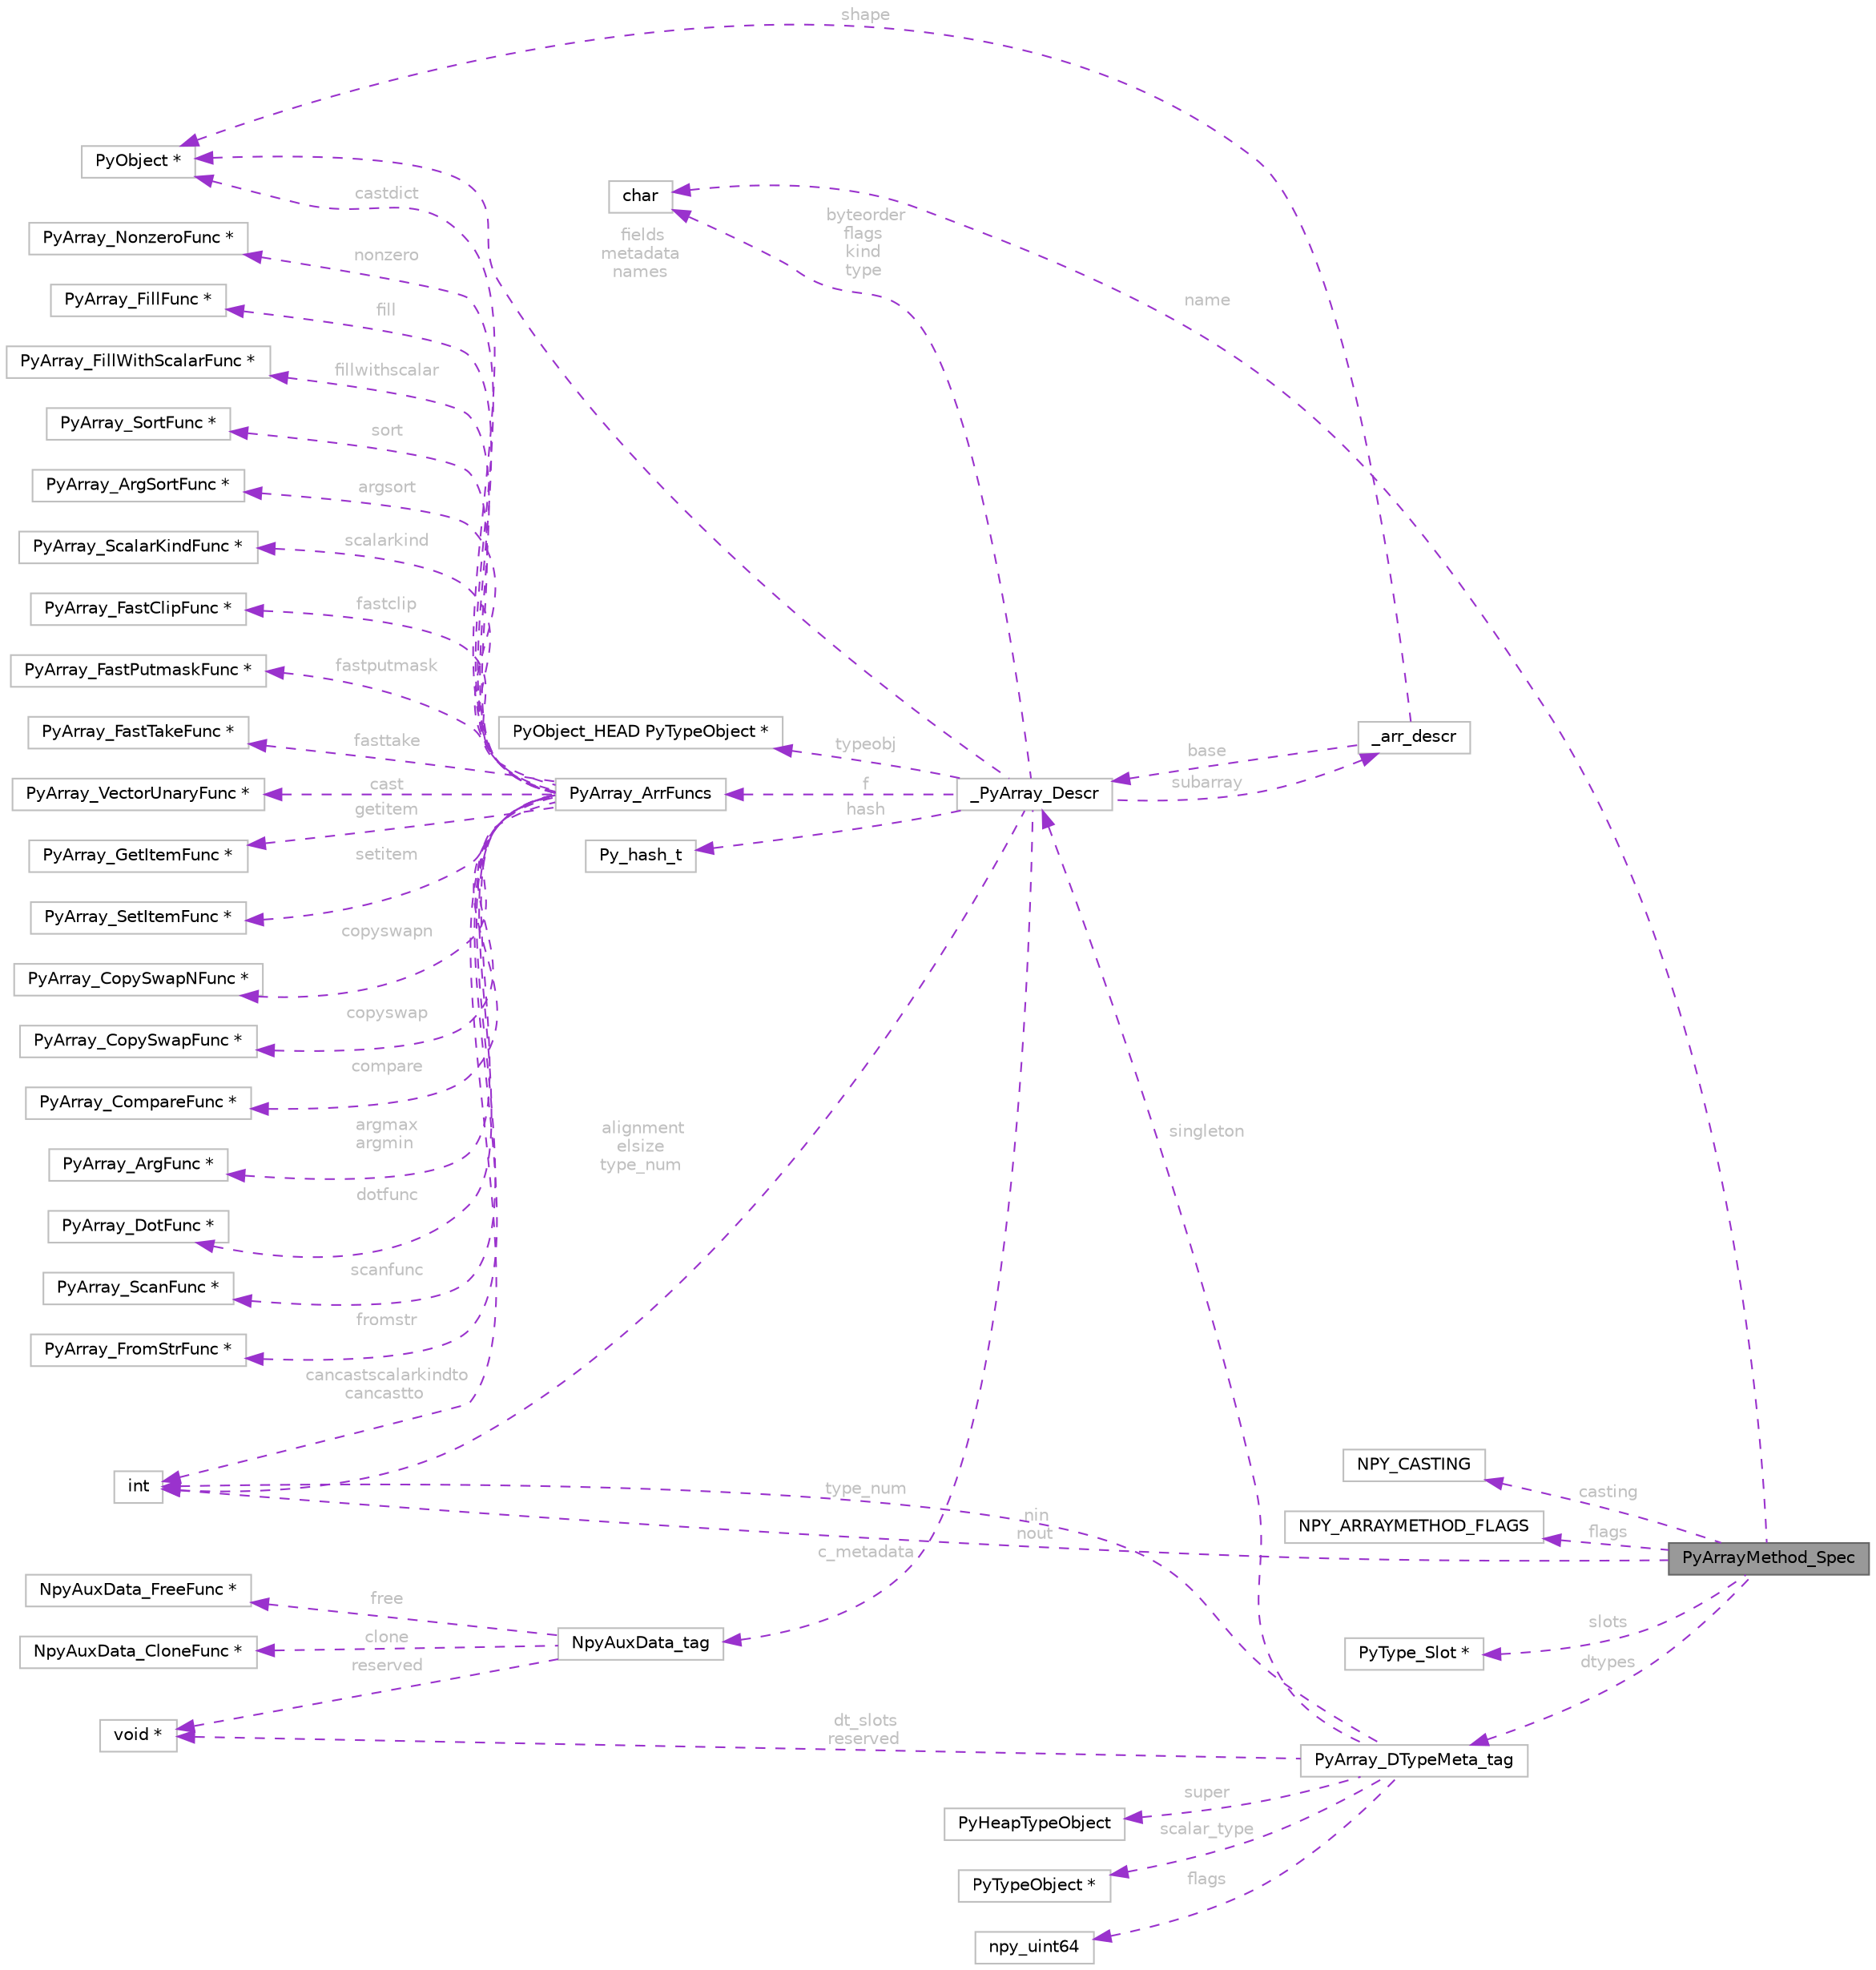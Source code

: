digraph "PyArrayMethod_Spec"
{
 // LATEX_PDF_SIZE
  bgcolor="transparent";
  edge [fontname=Helvetica,fontsize=10,labelfontname=Helvetica,labelfontsize=10];
  node [fontname=Helvetica,fontsize=10,shape=box,height=0.2,width=0.4];
  rankdir="LR";
  Node1 [id="Node000001",label="PyArrayMethod_Spec",height=0.2,width=0.4,color="gray40", fillcolor="grey60", style="filled", fontcolor="black",tooltip=" "];
  Node2 -> Node1 [id="edge1_Node000001_Node000002",dir="back",color="darkorchid3",style="dashed",tooltip=" ",label=" name",fontcolor="grey" ];
  Node2 [id="Node000002",label="char",height=0.2,width=0.4,color="grey75", fillcolor="white", style="filled",tooltip=" "];
  Node3 -> Node1 [id="edge2_Node000001_Node000003",dir="back",color="darkorchid3",style="dashed",tooltip=" ",label=" nin\nnout",fontcolor="grey" ];
  Node3 [id="Node000003",label="int",height=0.2,width=0.4,color="grey75", fillcolor="white", style="filled",tooltip=" "];
  Node4 -> Node1 [id="edge3_Node000001_Node000004",dir="back",color="darkorchid3",style="dashed",tooltip=" ",label=" casting",fontcolor="grey" ];
  Node4 [id="Node000004",label="NPY_CASTING",height=0.2,width=0.4,color="grey75", fillcolor="white", style="filled",tooltip=" "];
  Node5 -> Node1 [id="edge4_Node000001_Node000005",dir="back",color="darkorchid3",style="dashed",tooltip=" ",label=" flags",fontcolor="grey" ];
  Node5 [id="Node000005",label="NPY_ARRAYMETHOD_FLAGS",height=0.2,width=0.4,color="grey75", fillcolor="white", style="filled",tooltip=" "];
  Node6 -> Node1 [id="edge5_Node000001_Node000006",dir="back",color="darkorchid3",style="dashed",tooltip=" ",label=" dtypes",fontcolor="grey" ];
  Node6 [id="Node000006",label="PyArray_DTypeMeta_tag",height=0.2,width=0.4,color="grey75", fillcolor="white", style="filled",URL="$d5/d71/structPyArray__DTypeMeta__tag.html",tooltip=" "];
  Node7 -> Node6 [id="edge6_Node000006_Node000007",dir="back",color="darkorchid3",style="dashed",tooltip=" ",label=" super",fontcolor="grey" ];
  Node7 [id="Node000007",label="PyHeapTypeObject",height=0.2,width=0.4,color="grey75", fillcolor="white", style="filled",tooltip=" "];
  Node8 -> Node6 [id="edge7_Node000006_Node000008",dir="back",color="darkorchid3",style="dashed",tooltip=" ",label=" singleton",fontcolor="grey" ];
  Node8 [id="Node000008",label="_PyArray_Descr",height=0.2,width=0.4,color="grey75", fillcolor="white", style="filled",URL="$d9/ddb/struct__PyArray__Descr.html",tooltip=" "];
  Node9 -> Node8 [id="edge8_Node000008_Node000009",dir="back",color="darkorchid3",style="dashed",tooltip=" ",label=" typeobj",fontcolor="grey" ];
  Node9 [id="Node000009",label="PyObject_HEAD PyTypeObject *",height=0.2,width=0.4,color="grey75", fillcolor="white", style="filled",tooltip=" "];
  Node2 -> Node8 [id="edge9_Node000008_Node000002",dir="back",color="darkorchid3",style="dashed",tooltip=" ",label=" byteorder\nflags\nkind\ntype",fontcolor="grey" ];
  Node3 -> Node8 [id="edge10_Node000008_Node000003",dir="back",color="darkorchid3",style="dashed",tooltip=" ",label=" alignment\nelsize\ntype_num",fontcolor="grey" ];
  Node10 -> Node8 [id="edge11_Node000008_Node000010",dir="back",color="darkorchid3",style="dashed",tooltip=" ",label=" subarray",fontcolor="grey" ];
  Node10 [id="Node000010",label="_arr_descr",height=0.2,width=0.4,color="grey75", fillcolor="white", style="filled",URL="$d4/d79/struct__arr__descr.html",tooltip=" "];
  Node8 -> Node10 [id="edge12_Node000010_Node000008",dir="back",color="darkorchid3",style="dashed",tooltip=" ",label=" base",fontcolor="grey" ];
  Node11 -> Node10 [id="edge13_Node000010_Node000011",dir="back",color="darkorchid3",style="dashed",tooltip=" ",label=" shape",fontcolor="grey" ];
  Node11 [id="Node000011",label="PyObject *",height=0.2,width=0.4,color="grey75", fillcolor="white", style="filled",tooltip=" "];
  Node11 -> Node8 [id="edge14_Node000008_Node000011",dir="back",color="darkorchid3",style="dashed",tooltip=" ",label=" fields\nmetadata\nnames",fontcolor="grey" ];
  Node12 -> Node8 [id="edge15_Node000008_Node000012",dir="back",color="darkorchid3",style="dashed",tooltip=" ",label=" f",fontcolor="grey" ];
  Node12 [id="Node000012",label="PyArray_ArrFuncs",height=0.2,width=0.4,color="grey75", fillcolor="white", style="filled",URL="$db/dc3/structPyArray__ArrFuncs.html",tooltip=" "];
  Node13 -> Node12 [id="edge16_Node000012_Node000013",dir="back",color="darkorchid3",style="dashed",tooltip=" ",label=" cast",fontcolor="grey" ];
  Node13 [id="Node000013",label="PyArray_VectorUnaryFunc *",height=0.2,width=0.4,color="grey75", fillcolor="white", style="filled",tooltip=" "];
  Node14 -> Node12 [id="edge17_Node000012_Node000014",dir="back",color="darkorchid3",style="dashed",tooltip=" ",label=" getitem",fontcolor="grey" ];
  Node14 [id="Node000014",label="PyArray_GetItemFunc *",height=0.2,width=0.4,color="grey75", fillcolor="white", style="filled",tooltip=" "];
  Node15 -> Node12 [id="edge18_Node000012_Node000015",dir="back",color="darkorchid3",style="dashed",tooltip=" ",label=" setitem",fontcolor="grey" ];
  Node15 [id="Node000015",label="PyArray_SetItemFunc *",height=0.2,width=0.4,color="grey75", fillcolor="white", style="filled",tooltip=" "];
  Node16 -> Node12 [id="edge19_Node000012_Node000016",dir="back",color="darkorchid3",style="dashed",tooltip=" ",label=" copyswapn",fontcolor="grey" ];
  Node16 [id="Node000016",label="PyArray_CopySwapNFunc *",height=0.2,width=0.4,color="grey75", fillcolor="white", style="filled",tooltip=" "];
  Node17 -> Node12 [id="edge20_Node000012_Node000017",dir="back",color="darkorchid3",style="dashed",tooltip=" ",label=" copyswap",fontcolor="grey" ];
  Node17 [id="Node000017",label="PyArray_CopySwapFunc *",height=0.2,width=0.4,color="grey75", fillcolor="white", style="filled",tooltip=" "];
  Node18 -> Node12 [id="edge21_Node000012_Node000018",dir="back",color="darkorchid3",style="dashed",tooltip=" ",label=" compare",fontcolor="grey" ];
  Node18 [id="Node000018",label="PyArray_CompareFunc *",height=0.2,width=0.4,color="grey75", fillcolor="white", style="filled",tooltip=" "];
  Node19 -> Node12 [id="edge22_Node000012_Node000019",dir="back",color="darkorchid3",style="dashed",tooltip=" ",label=" argmax\nargmin",fontcolor="grey" ];
  Node19 [id="Node000019",label="PyArray_ArgFunc *",height=0.2,width=0.4,color="grey75", fillcolor="white", style="filled",tooltip=" "];
  Node20 -> Node12 [id="edge23_Node000012_Node000020",dir="back",color="darkorchid3",style="dashed",tooltip=" ",label=" dotfunc",fontcolor="grey" ];
  Node20 [id="Node000020",label="PyArray_DotFunc *",height=0.2,width=0.4,color="grey75", fillcolor="white", style="filled",tooltip=" "];
  Node21 -> Node12 [id="edge24_Node000012_Node000021",dir="back",color="darkorchid3",style="dashed",tooltip=" ",label=" scanfunc",fontcolor="grey" ];
  Node21 [id="Node000021",label="PyArray_ScanFunc *",height=0.2,width=0.4,color="grey75", fillcolor="white", style="filled",tooltip=" "];
  Node22 -> Node12 [id="edge25_Node000012_Node000022",dir="back",color="darkorchid3",style="dashed",tooltip=" ",label=" fromstr",fontcolor="grey" ];
  Node22 [id="Node000022",label="PyArray_FromStrFunc *",height=0.2,width=0.4,color="grey75", fillcolor="white", style="filled",tooltip=" "];
  Node23 -> Node12 [id="edge26_Node000012_Node000023",dir="back",color="darkorchid3",style="dashed",tooltip=" ",label=" nonzero",fontcolor="grey" ];
  Node23 [id="Node000023",label="PyArray_NonzeroFunc *",height=0.2,width=0.4,color="grey75", fillcolor="white", style="filled",tooltip=" "];
  Node24 -> Node12 [id="edge27_Node000012_Node000024",dir="back",color="darkorchid3",style="dashed",tooltip=" ",label=" fill",fontcolor="grey" ];
  Node24 [id="Node000024",label="PyArray_FillFunc *",height=0.2,width=0.4,color="grey75", fillcolor="white", style="filled",tooltip=" "];
  Node25 -> Node12 [id="edge28_Node000012_Node000025",dir="back",color="darkorchid3",style="dashed",tooltip=" ",label=" fillwithscalar",fontcolor="grey" ];
  Node25 [id="Node000025",label="PyArray_FillWithScalarFunc *",height=0.2,width=0.4,color="grey75", fillcolor="white", style="filled",tooltip=" "];
  Node26 -> Node12 [id="edge29_Node000012_Node000026",dir="back",color="darkorchid3",style="dashed",tooltip=" ",label=" sort",fontcolor="grey" ];
  Node26 [id="Node000026",label="PyArray_SortFunc *",height=0.2,width=0.4,color="grey75", fillcolor="white", style="filled",tooltip=" "];
  Node27 -> Node12 [id="edge30_Node000012_Node000027",dir="back",color="darkorchid3",style="dashed",tooltip=" ",label=" argsort",fontcolor="grey" ];
  Node27 [id="Node000027",label="PyArray_ArgSortFunc *",height=0.2,width=0.4,color="grey75", fillcolor="white", style="filled",tooltip=" "];
  Node11 -> Node12 [id="edge31_Node000012_Node000011",dir="back",color="darkorchid3",style="dashed",tooltip=" ",label=" castdict",fontcolor="grey" ];
  Node28 -> Node12 [id="edge32_Node000012_Node000028",dir="back",color="darkorchid3",style="dashed",tooltip=" ",label=" scalarkind",fontcolor="grey" ];
  Node28 [id="Node000028",label="PyArray_ScalarKindFunc *",height=0.2,width=0.4,color="grey75", fillcolor="white", style="filled",tooltip=" "];
  Node3 -> Node12 [id="edge33_Node000012_Node000003",dir="back",color="darkorchid3",style="dashed",tooltip=" ",label=" cancastscalarkindto\ncancastto",fontcolor="grey" ];
  Node29 -> Node12 [id="edge34_Node000012_Node000029",dir="back",color="darkorchid3",style="dashed",tooltip=" ",label=" fastclip",fontcolor="grey" ];
  Node29 [id="Node000029",label="PyArray_FastClipFunc *",height=0.2,width=0.4,color="grey75", fillcolor="white", style="filled",tooltip=" "];
  Node30 -> Node12 [id="edge35_Node000012_Node000030",dir="back",color="darkorchid3",style="dashed",tooltip=" ",label=" fastputmask",fontcolor="grey" ];
  Node30 [id="Node000030",label="PyArray_FastPutmaskFunc *",height=0.2,width=0.4,color="grey75", fillcolor="white", style="filled",tooltip=" "];
  Node31 -> Node12 [id="edge36_Node000012_Node000031",dir="back",color="darkorchid3",style="dashed",tooltip=" ",label=" fasttake",fontcolor="grey" ];
  Node31 [id="Node000031",label="PyArray_FastTakeFunc *",height=0.2,width=0.4,color="grey75", fillcolor="white", style="filled",tooltip=" "];
  Node32 -> Node8 [id="edge37_Node000008_Node000032",dir="back",color="darkorchid3",style="dashed",tooltip=" ",label=" c_metadata",fontcolor="grey" ];
  Node32 [id="Node000032",label="NpyAuxData_tag",height=0.2,width=0.4,color="grey75", fillcolor="white", style="filled",URL="$d3/dd6/structNpyAuxData__tag.html",tooltip=" "];
  Node33 -> Node32 [id="edge38_Node000032_Node000033",dir="back",color="darkorchid3",style="dashed",tooltip=" ",label=" free",fontcolor="grey" ];
  Node33 [id="Node000033",label="NpyAuxData_FreeFunc *",height=0.2,width=0.4,color="grey75", fillcolor="white", style="filled",tooltip=" "];
  Node34 -> Node32 [id="edge39_Node000032_Node000034",dir="back",color="darkorchid3",style="dashed",tooltip=" ",label=" clone",fontcolor="grey" ];
  Node34 [id="Node000034",label="NpyAuxData_CloneFunc *",height=0.2,width=0.4,color="grey75", fillcolor="white", style="filled",tooltip=" "];
  Node35 -> Node32 [id="edge40_Node000032_Node000035",dir="back",color="darkorchid3",style="dashed",tooltip=" ",label=" reserved",fontcolor="grey" ];
  Node35 [id="Node000035",label="void *",height=0.2,width=0.4,color="grey75", fillcolor="white", style="filled",tooltip=" "];
  Node36 -> Node8 [id="edge41_Node000008_Node000036",dir="back",color="darkorchid3",style="dashed",tooltip=" ",label=" hash",fontcolor="grey" ];
  Node36 [id="Node000036",label="Py_hash_t",height=0.2,width=0.4,color="grey75", fillcolor="white", style="filled",tooltip=" "];
  Node3 -> Node6 [id="edge42_Node000006_Node000003",dir="back",color="darkorchid3",style="dashed",tooltip=" ",label=" type_num",fontcolor="grey" ];
  Node37 -> Node6 [id="edge43_Node000006_Node000037",dir="back",color="darkorchid3",style="dashed",tooltip=" ",label=" scalar_type",fontcolor="grey" ];
  Node37 [id="Node000037",label="PyTypeObject *",height=0.2,width=0.4,color="grey75", fillcolor="white", style="filled",tooltip=" "];
  Node38 -> Node6 [id="edge44_Node000006_Node000038",dir="back",color="darkorchid3",style="dashed",tooltip=" ",label=" flags",fontcolor="grey" ];
  Node38 [id="Node000038",label="npy_uint64",height=0.2,width=0.4,color="grey75", fillcolor="white", style="filled",tooltip=" "];
  Node35 -> Node6 [id="edge45_Node000006_Node000035",dir="back",color="darkorchid3",style="dashed",tooltip=" ",label=" dt_slots\nreserved",fontcolor="grey" ];
  Node39 -> Node1 [id="edge46_Node000001_Node000039",dir="back",color="darkorchid3",style="dashed",tooltip=" ",label=" slots",fontcolor="grey" ];
  Node39 [id="Node000039",label="PyType_Slot *",height=0.2,width=0.4,color="grey75", fillcolor="white", style="filled",tooltip=" "];
}
